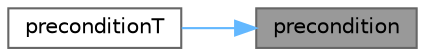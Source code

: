 digraph "precondition"
{
 // LATEX_PDF_SIZE
  bgcolor="transparent";
  edge [fontname=Helvetica,fontsize=10,labelfontname=Helvetica,labelfontsize=10];
  node [fontname=Helvetica,fontsize=10,shape=box,height=0.2,width=0.4];
  rankdir="RL";
  Node1 [id="Node000001",label="precondition",height=0.2,width=0.4,color="gray40", fillcolor="grey60", style="filled", fontcolor="black",tooltip=" "];
  Node1 -> Node2 [id="edge1_Node000001_Node000002",dir="back",color="steelblue1",style="solid",tooltip=" "];
  Node2 [id="Node000002",label="preconditionT",height=0.2,width=0.4,color="grey40", fillcolor="white", style="filled",URL="$classFoam_1_1NoPreconditioner.html#ab8f1fcaefaa3f2817b44c6aff1f8b5fb",tooltip=" "];
}
